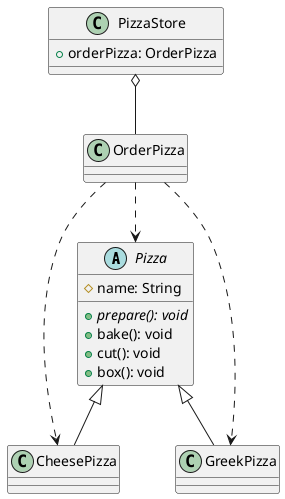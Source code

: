 @startuml

abstract class Pizza {
    # name: String
    + {abstract} prepare(): void
    + bake(): void
    + cut(): void
    + box(): void
}
class CheesePizza
class GreekPizza
class OrderPizza
class PizzaStore {
    + orderPizza: OrderPizza
}

Pizza <|-- CheesePizza
Pizza <|-- GreekPizza
OrderPizza ..> Pizza
OrderPizza ..> CheesePizza
OrderPizza ..> GreekPizza
PizzaStore o-- OrderPizza

@enduml